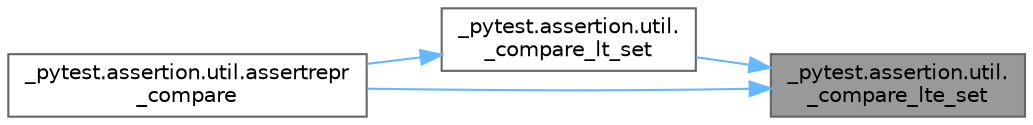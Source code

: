 digraph "_pytest.assertion.util._compare_lte_set"
{
 // LATEX_PDF_SIZE
  bgcolor="transparent";
  edge [fontname=Helvetica,fontsize=10,labelfontname=Helvetica,labelfontsize=10];
  node [fontname=Helvetica,fontsize=10,shape=box,height=0.2,width=0.4];
  rankdir="RL";
  Node1 [id="Node000001",label="_pytest.assertion.util.\l_compare_lte_set",height=0.2,width=0.4,color="gray40", fillcolor="grey60", style="filled", fontcolor="black",tooltip=" "];
  Node1 -> Node2 [id="edge1_Node000001_Node000002",dir="back",color="steelblue1",style="solid",tooltip=" "];
  Node2 [id="Node000002",label="_pytest.assertion.util.\l_compare_lt_set",height=0.2,width=0.4,color="grey40", fillcolor="white", style="filled",URL="$namespace__pytest_1_1assertion_1_1util.html#ad963f3500280827153a6f487c06ea4c3",tooltip=" "];
  Node2 -> Node3 [id="edge2_Node000002_Node000003",dir="back",color="steelblue1",style="solid",tooltip=" "];
  Node3 [id="Node000003",label="_pytest.assertion.util.assertrepr\l_compare",height=0.2,width=0.4,color="grey40", fillcolor="white", style="filled",URL="$namespace__pytest_1_1assertion_1_1util.html#a7884cc2092f66c93aeedaacce6cb9375",tooltip=" "];
  Node1 -> Node3 [id="edge3_Node000001_Node000003",dir="back",color="steelblue1",style="solid",tooltip=" "];
}
